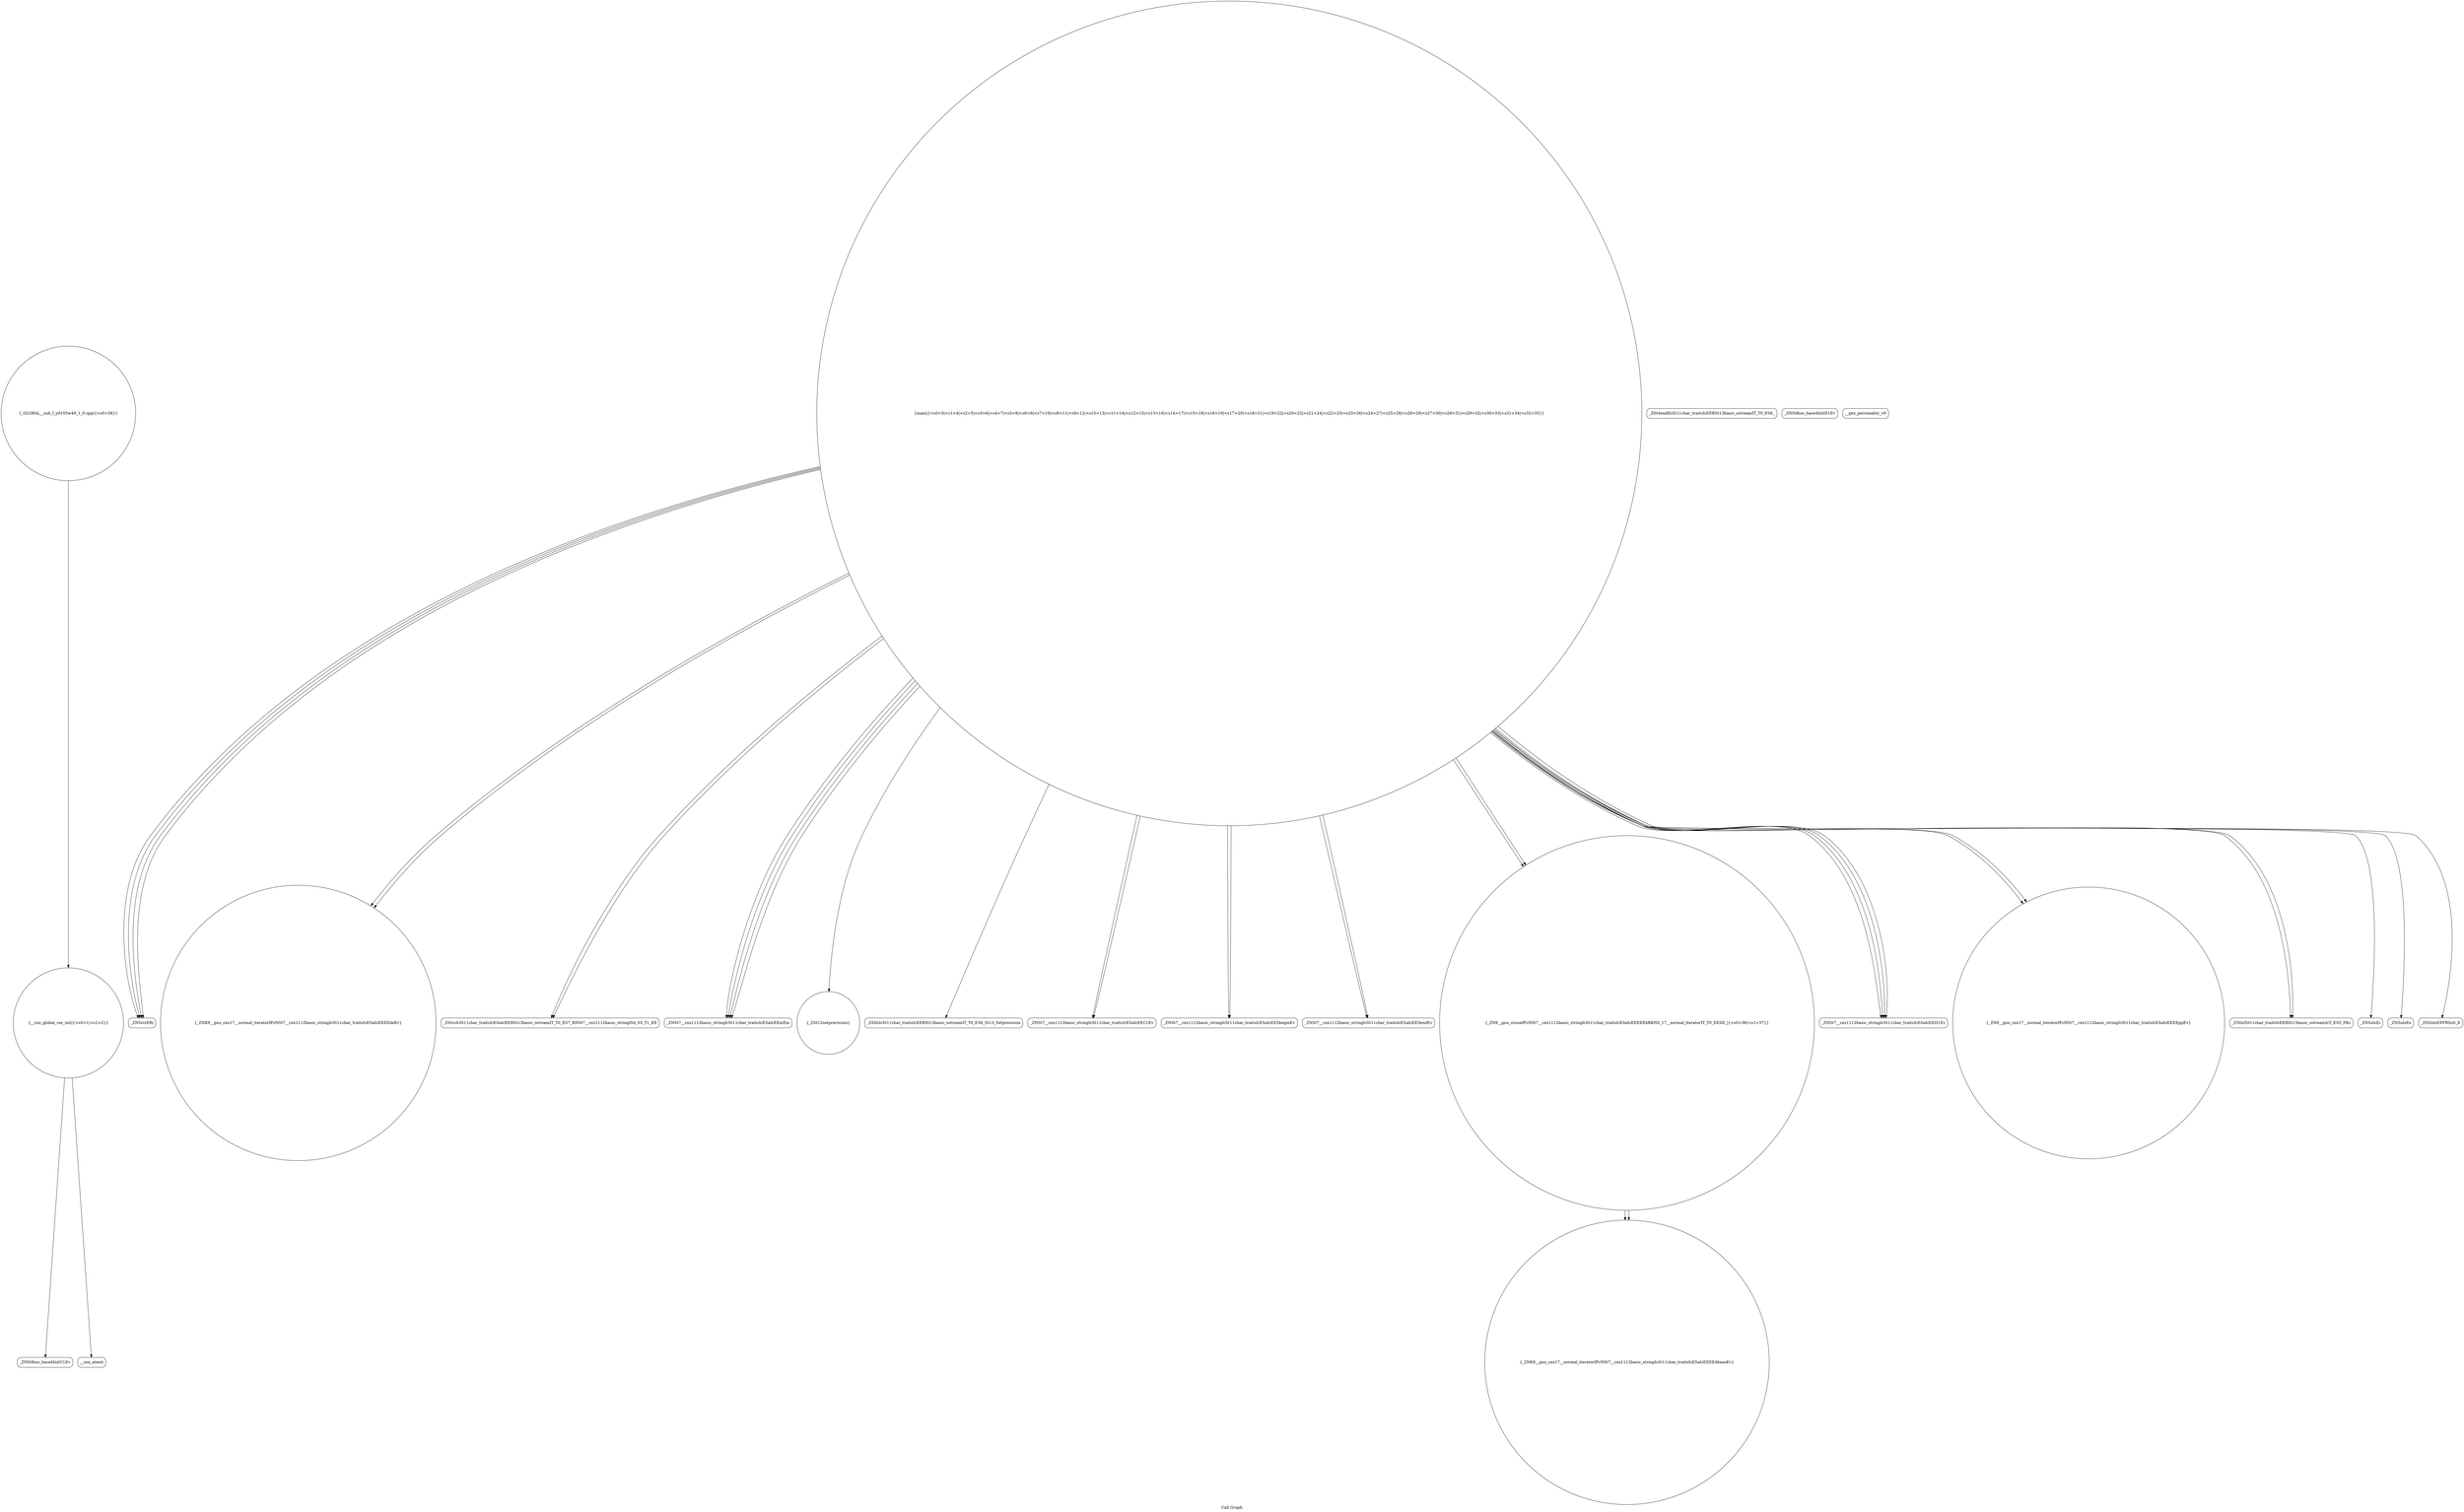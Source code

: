 digraph "Call Graph" {
	label="Call Graph";

	Node0x5566acb89430 [shape=record,shape=circle,label="{__cxx_global_var_init|{<s0>1|<s1>2}}"];
	Node0x5566acb89430:s0 -> Node0x5566acb894b0[color=black];
	Node0x5566acb89430:s1 -> Node0x5566acbec2f0[color=black];
	Node0x5566acbec4f0 [shape=record,shape=Mrecord,label="{_ZNSirsERi}"];
	Node0x5566acbec870 [shape=record,shape=circle,label="{_ZNK9__gnu_cxx17__normal_iteratorIPcNSt7__cxx1112basic_stringIcSt11char_traitsIcESaIcEEEEdeEv}"];
	Node0x5566acbecbf0 [shape=record,shape=Mrecord,label="{_ZSt4endlIcSt11char_traitsIcEERSt13basic_ostreamIT_T0_ES6_}"];
	Node0x5566acbec270 [shape=record,shape=Mrecord,label="{_ZNSt8ios_base4InitD1Ev}"];
	Node0x5566acbec5f0 [shape=record,shape=Mrecord,label="{_ZStrsIcSt11char_traitsIcESaIcEERSt13basic_istreamIT_T0_ES7_RNSt7__cxx1112basic_stringIS4_S5_T1_EE}"];
	Node0x5566acbec970 [shape=record,shape=Mrecord,label="{_ZNSt7__cxx1112basic_stringIcSt11char_traitsIcESaIcEEixEm}"];
	Node0x5566acbeccf0 [shape=record,shape=circle,label="{_ZNK9__gnu_cxx17__normal_iteratorIPcNSt7__cxx1112basic_stringIcSt11char_traitsIcESaIcEEEE4baseEv}"];
	Node0x5566acbec370 [shape=record,shape=circle,label="{main|{<s0>3|<s1>4|<s2>5|<s3>6|<s4>7|<s5>8|<s6>9|<s7>10|<s8>11|<s9>12|<s10>13|<s11>14|<s12>15|<s13>16|<s14>17|<s15>18|<s16>19|<s17>20|<s18>21|<s19>22|<s20>23|<s21>24|<s22>25|<s23>26|<s24>27|<s25>28|<s26>29|<s27>30|<s28>31|<s29>32|<s30>33|<s31>34|<s32>35}}"];
	Node0x5566acbec370:s0 -> Node0x5566acbec470[color=black];
	Node0x5566acbec370:s1 -> Node0x5566acbec3f0[color=black];
	Node0x5566acbec370:s2 -> Node0x5566acbec4f0[color=black];
	Node0x5566acbec370:s3 -> Node0x5566acbec4f0[color=black];
	Node0x5566acbec370:s4 -> Node0x5566acbec4f0[color=black];
	Node0x5566acbec370:s5 -> Node0x5566acbec4f0[color=black];
	Node0x5566acbec370:s6 -> Node0x5566acbec570[color=black];
	Node0x5566acbec370:s7 -> Node0x5566acbec5f0[color=black];
	Node0x5566acbec370:s8 -> Node0x5566acbec570[color=black];
	Node0x5566acbec370:s9 -> Node0x5566acbec5f0[color=black];
	Node0x5566acbec370:s10 -> Node0x5566acbec6f0[color=black];
	Node0x5566acbec370:s11 -> Node0x5566acbec770[color=black];
	Node0x5566acbec370:s12 -> Node0x5566acbec7f0[color=black];
	Node0x5566acbec370:s13 -> Node0x5566acbec870[color=black];
	Node0x5566acbec370:s14 -> Node0x5566acbec6f0[color=black];
	Node0x5566acbec370:s15 -> Node0x5566acbec770[color=black];
	Node0x5566acbec370:s16 -> Node0x5566acbec7f0[color=black];
	Node0x5566acbec370:s17 -> Node0x5566acbec870[color=black];
	Node0x5566acbec370:s18 -> Node0x5566acbecc70[color=black];
	Node0x5566acbec370:s19 -> Node0x5566acbec8f0[color=black];
	Node0x5566acbec370:s20 -> Node0x5566acbec8f0[color=black];
	Node0x5566acbec370:s21 -> Node0x5566acbec970[color=black];
	Node0x5566acbec370:s22 -> Node0x5566acbec970[color=black];
	Node0x5566acbec370:s23 -> Node0x5566acbec970[color=black];
	Node0x5566acbec370:s24 -> Node0x5566acbec970[color=black];
	Node0x5566acbec370:s25 -> Node0x5566acbec9f0[color=black];
	Node0x5566acbec370:s26 -> Node0x5566acbeca70[color=black];
	Node0x5566acbec370:s27 -> Node0x5566acbec9f0[color=black];
	Node0x5566acbec370:s28 -> Node0x5566acbecaf0[color=black];
	Node0x5566acbec370:s29 -> Node0x5566acbecb70[color=black];
	Node0x5566acbec370:s30 -> Node0x5566acbecc70[color=black];
	Node0x5566acbec370:s31 -> Node0x5566acbecc70[color=black];
	Node0x5566acbec370:s32 -> Node0x5566acbecc70[color=black];
	Node0x5566acbec6f0 [shape=record,shape=Mrecord,label="{_ZNSt7__cxx1112basic_stringIcSt11char_traitsIcESaIcEE5beginEv}"];
	Node0x5566acbeca70 [shape=record,shape=Mrecord,label="{_ZNSolsEi}"];
	Node0x5566acbec470 [shape=record,shape=circle,label="{_ZSt12setprecisioni}"];
	Node0x5566acbec7f0 [shape=record,shape=circle,label="{_ZN9__gnu_cxxneIPcNSt7__cxx1112basic_stringIcSt11char_traitsIcESaIcEEEEEbRKNS_17__normal_iteratorIT_T0_EESD_|{<s0>36|<s1>37}}"];
	Node0x5566acbec7f0:s0 -> Node0x5566acbeccf0[color=black];
	Node0x5566acbec7f0:s1 -> Node0x5566acbeccf0[color=black];
	Node0x5566acbecb70 [shape=record,shape=Mrecord,label="{_ZNSolsEPFRSoS_E}"];
	Node0x5566acb894b0 [shape=record,shape=Mrecord,label="{_ZNSt8ios_base4InitC1Ev}"];
	Node0x5566acbec570 [shape=record,shape=Mrecord,label="{_ZNSt7__cxx1112basic_stringIcSt11char_traitsIcESaIcEEC1Ev}"];
	Node0x5566acbec8f0 [shape=record,shape=circle,label="{_ZN9__gnu_cxx17__normal_iteratorIPcNSt7__cxx1112basic_stringIcSt11char_traitsIcESaIcEEEEppEv}"];
	Node0x5566acbecc70 [shape=record,shape=Mrecord,label="{_ZNSt7__cxx1112basic_stringIcSt11char_traitsIcESaIcEED1Ev}"];
	Node0x5566acbec2f0 [shape=record,shape=Mrecord,label="{__cxa_atexit}"];
	Node0x5566acbec670 [shape=record,shape=Mrecord,label="{__gxx_personality_v0}"];
	Node0x5566acbec9f0 [shape=record,shape=Mrecord,label="{_ZStlsISt11char_traitsIcEERSt13basic_ostreamIcT_ES5_PKc}"];
	Node0x5566acbecd70 [shape=record,shape=circle,label="{_GLOBAL__sub_I_y0105w49_1_0.cpp|{<s0>38}}"];
	Node0x5566acbecd70:s0 -> Node0x5566acb89430[color=black];
	Node0x5566acbec3f0 [shape=record,shape=Mrecord,label="{_ZStlsIcSt11char_traitsIcEERSt13basic_ostreamIT_T0_ES6_St13_Setprecision}"];
	Node0x5566acbec770 [shape=record,shape=Mrecord,label="{_ZNSt7__cxx1112basic_stringIcSt11char_traitsIcESaIcEE3endEv}"];
	Node0x5566acbecaf0 [shape=record,shape=Mrecord,label="{_ZNSolsEe}"];
}
